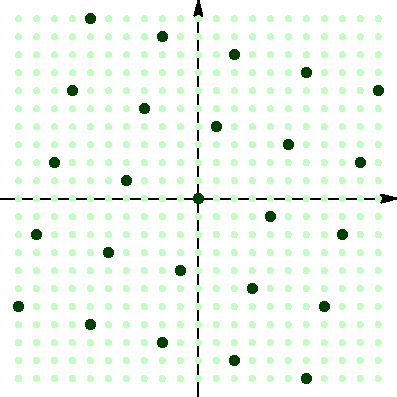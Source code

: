 size(7cm);
import graph;

pair g;
int n = 10;
int p = 17;
int a = 4;
pair u = (1,a);

axes((-n-1,-n-1),(n+1,n+1),EndArrow);

for(int i = -n ; i <= n; ++i) { 
  for(int j = -n ; j <= n; ++j) {
    dot((i , j),palegreen);
  }
}

int x = 0;
int y = 0;
dot((x,y),darkgreen+5);
for(int i = 0 ; i <= n+1; ++i) {
  x = x + 1;
  if(x > n){
    x = x - p;
  }
  y = y + a;
  if(y > n){
    y = y - p;
  }
  dot((x,y),darkgreen+5);
  if(y-p > -n){
    dot((x,y-p),darkgreen+5);
  }
}

int x = 0;
int y = 0;
for(int i = 0 ; i <= n+1; ++i) {
  x = x - 1;
  if(x < -n){
    x = x + p;
  }
  y = y - a;
  if(y < -n){
    y = y + p;
  }
  dot((x,y),darkgreen+5);
  if(y+p < n){
    dot((x,y+p),darkgreen+5);
  }
}